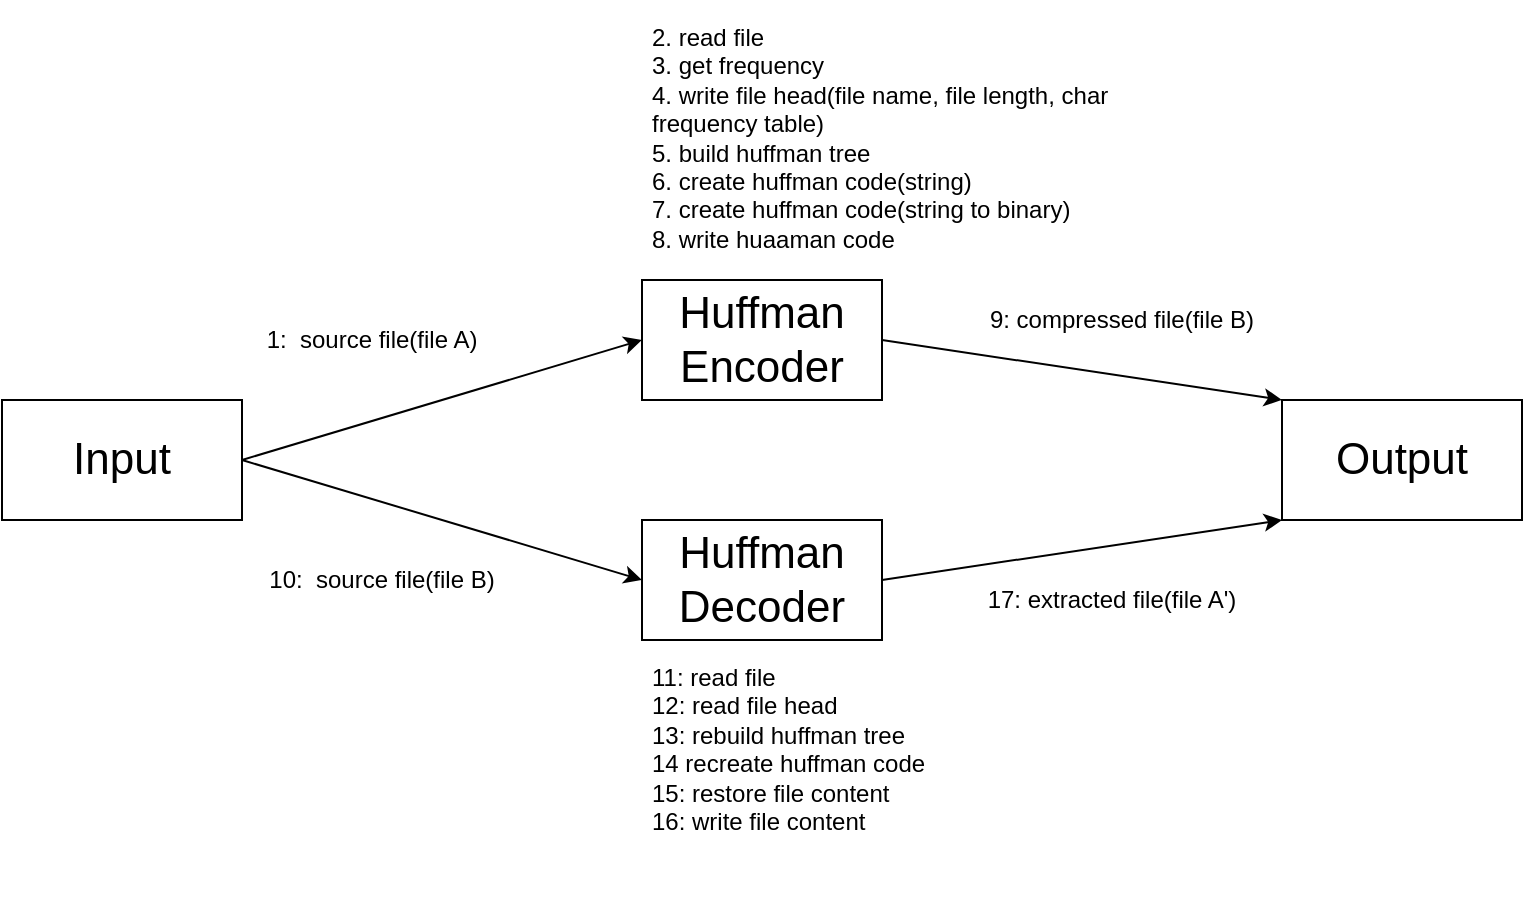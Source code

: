 <mxfile version="13.6.2" type="device"><diagram id="kgpKYQtTHZ0yAKxKKP6v" name="Page-1"><mxGraphModel dx="786" dy="1725" grid="1" gridSize="10" guides="1" tooltips="1" connect="1" arrows="1" fold="1" page="1" pageScale="1" pageWidth="850" pageHeight="1100" math="0" shadow="0"><root><mxCell id="0"/><mxCell id="1" parent="0"/><mxCell id="wF-YuFDWvktL7gyzIVrg-11" value="&lt;font style=&quot;font-size: 22px&quot;&gt;Huffman Encoder&lt;/font&gt;" style="rounded=0;whiteSpace=wrap;html=1;" vertex="1" parent="1"><mxGeometry x="390" y="130" width="120" height="60" as="geometry"/></mxCell><mxCell id="wF-YuFDWvktL7gyzIVrg-12" value="&lt;font style=&quot;font-size: 22px&quot;&gt;Input&lt;/font&gt;" style="rounded=0;whiteSpace=wrap;html=1;" vertex="1" parent="1"><mxGeometry x="70" y="190" width="120" height="60" as="geometry"/></mxCell><mxCell id="wF-YuFDWvktL7gyzIVrg-13" value="&lt;font style=&quot;font-size: 22px&quot;&gt;Huffman Decoder&lt;/font&gt;" style="rounded=0;whiteSpace=wrap;html=1;" vertex="1" parent="1"><mxGeometry x="390" y="250" width="120" height="60" as="geometry"/></mxCell><mxCell id="wF-YuFDWvktL7gyzIVrg-14" value="&lt;font style=&quot;font-size: 22px&quot;&gt;Output&lt;/font&gt;" style="rounded=0;whiteSpace=wrap;html=1;" vertex="1" parent="1"><mxGeometry x="710" y="190" width="120" height="60" as="geometry"/></mxCell><mxCell id="wF-YuFDWvktL7gyzIVrg-21" value="" style="endArrow=classic;html=1;exitX=1;exitY=0.5;exitDx=0;exitDy=0;entryX=0;entryY=0.5;entryDx=0;entryDy=0;" edge="1" parent="1" source="wF-YuFDWvktL7gyzIVrg-12" target="wF-YuFDWvktL7gyzIVrg-11"><mxGeometry width="50" height="50" relative="1" as="geometry"><mxPoint x="570" y="240" as="sourcePoint"/><mxPoint x="620" y="190" as="targetPoint"/></mxGeometry></mxCell><mxCell id="wF-YuFDWvktL7gyzIVrg-22" value="" style="endArrow=classic;html=1;exitX=1;exitY=0.5;exitDx=0;exitDy=0;entryX=0;entryY=0;entryDx=0;entryDy=0;" edge="1" parent="1" source="wF-YuFDWvktL7gyzIVrg-11" target="wF-YuFDWvktL7gyzIVrg-14"><mxGeometry width="50" height="50" relative="1" as="geometry"><mxPoint x="570" y="240" as="sourcePoint"/><mxPoint x="620" y="190" as="targetPoint"/></mxGeometry></mxCell><mxCell id="wF-YuFDWvktL7gyzIVrg-23" value="" style="endArrow=classic;html=1;exitX=1;exitY=0.5;exitDx=0;exitDy=0;entryX=0;entryY=1;entryDx=0;entryDy=0;" edge="1" parent="1" source="wF-YuFDWvktL7gyzIVrg-13" target="wF-YuFDWvktL7gyzIVrg-14"><mxGeometry width="50" height="50" relative="1" as="geometry"><mxPoint x="630" y="380" as="sourcePoint"/><mxPoint x="700" y="220" as="targetPoint"/></mxGeometry></mxCell><mxCell id="wF-YuFDWvktL7gyzIVrg-24" value="" style="endArrow=classic;html=1;exitX=1;exitY=0.5;exitDx=0;exitDy=0;entryX=0;entryY=0.5;entryDx=0;entryDy=0;" edge="1" parent="1" source="wF-YuFDWvktL7gyzIVrg-12" target="wF-YuFDWvktL7gyzIVrg-13"><mxGeometry width="50" height="50" relative="1" as="geometry"><mxPoint x="570" y="240" as="sourcePoint"/><mxPoint x="620" y="190" as="targetPoint"/></mxGeometry></mxCell><mxCell id="wF-YuFDWvktL7gyzIVrg-25" value="9: compressed file(file B)" style="text;html=1;strokeColor=none;fillColor=none;align=center;verticalAlign=middle;whiteSpace=wrap;rounded=0;" vertex="1" parent="1"><mxGeometry x="560" y="140" width="140" height="20" as="geometry"/></mxCell><mxCell id="wF-YuFDWvktL7gyzIVrg-26" value="1:&amp;nbsp; source file(file A)" style="text;html=1;strokeColor=none;fillColor=none;align=center;verticalAlign=middle;whiteSpace=wrap;rounded=0;" vertex="1" parent="1"><mxGeometry x="200" y="150" width="110" height="20" as="geometry"/></mxCell><mxCell id="wF-YuFDWvktL7gyzIVrg-27" value="10:&amp;nbsp; source file(file B)" style="text;html=1;strokeColor=none;fillColor=none;align=center;verticalAlign=middle;whiteSpace=wrap;rounded=0;" vertex="1" parent="1"><mxGeometry x="200" y="270" width="120" height="20" as="geometry"/></mxCell><mxCell id="wF-YuFDWvktL7gyzIVrg-29" value="17: extracted file(file A')" style="text;html=1;strokeColor=none;fillColor=none;align=center;verticalAlign=middle;whiteSpace=wrap;rounded=0;" vertex="1" parent="1"><mxGeometry x="560" y="280" width="130" height="20" as="geometry"/></mxCell><mxCell id="wF-YuFDWvktL7gyzIVrg-31" value="&lt;p&gt;&lt;font style=&quot;font-size: 12px&quot;&gt;2. read file&lt;br&gt;&lt;/font&gt;&lt;font style=&quot;font-size: 12px&quot;&gt;3. get frequency&lt;br&gt;&lt;/font&gt;&lt;font style=&quot;font-size: 12px&quot;&gt;4. write file head(file name, file length, char frequency table)&lt;br&gt;&lt;/font&gt;&lt;font style=&quot;font-size: 12px&quot;&gt;5. build huffman tree&lt;br&gt;&lt;/font&gt;&lt;font style=&quot;font-size: 12px&quot;&gt;6. create huffman code(string)&lt;br&gt;&lt;/font&gt;&lt;font style=&quot;font-size: 12px&quot;&gt;7. create huffman code(string to binary)&lt;br&gt;&lt;/font&gt;&lt;font style=&quot;font-size: 12px&quot;&gt;8. write huaaman code&lt;/font&gt;&lt;/p&gt;" style="text;html=1;strokeColor=none;fillColor=none;spacing=5;spacingTop=-20;whiteSpace=wrap;overflow=hidden;rounded=0;" vertex="1" parent="1"><mxGeometry x="390" width="270" height="130" as="geometry"/></mxCell><mxCell id="wF-YuFDWvktL7gyzIVrg-32" value="&lt;p&gt;11: read file&lt;br&gt;12: read file head&lt;br&gt;13: rebuild huffman tree&lt;br&gt;14 recreate huffman code&lt;br&gt;15: restore file content&lt;br&gt;16: write file content&amp;nbsp;&lt;/p&gt;" style="text;html=1;strokeColor=none;fillColor=none;spacing=5;spacingTop=-20;whiteSpace=wrap;overflow=hidden;rounded=0;" vertex="1" parent="1"><mxGeometry x="390" y="320" width="270" height="130" as="geometry"/></mxCell></root></mxGraphModel></diagram></mxfile>